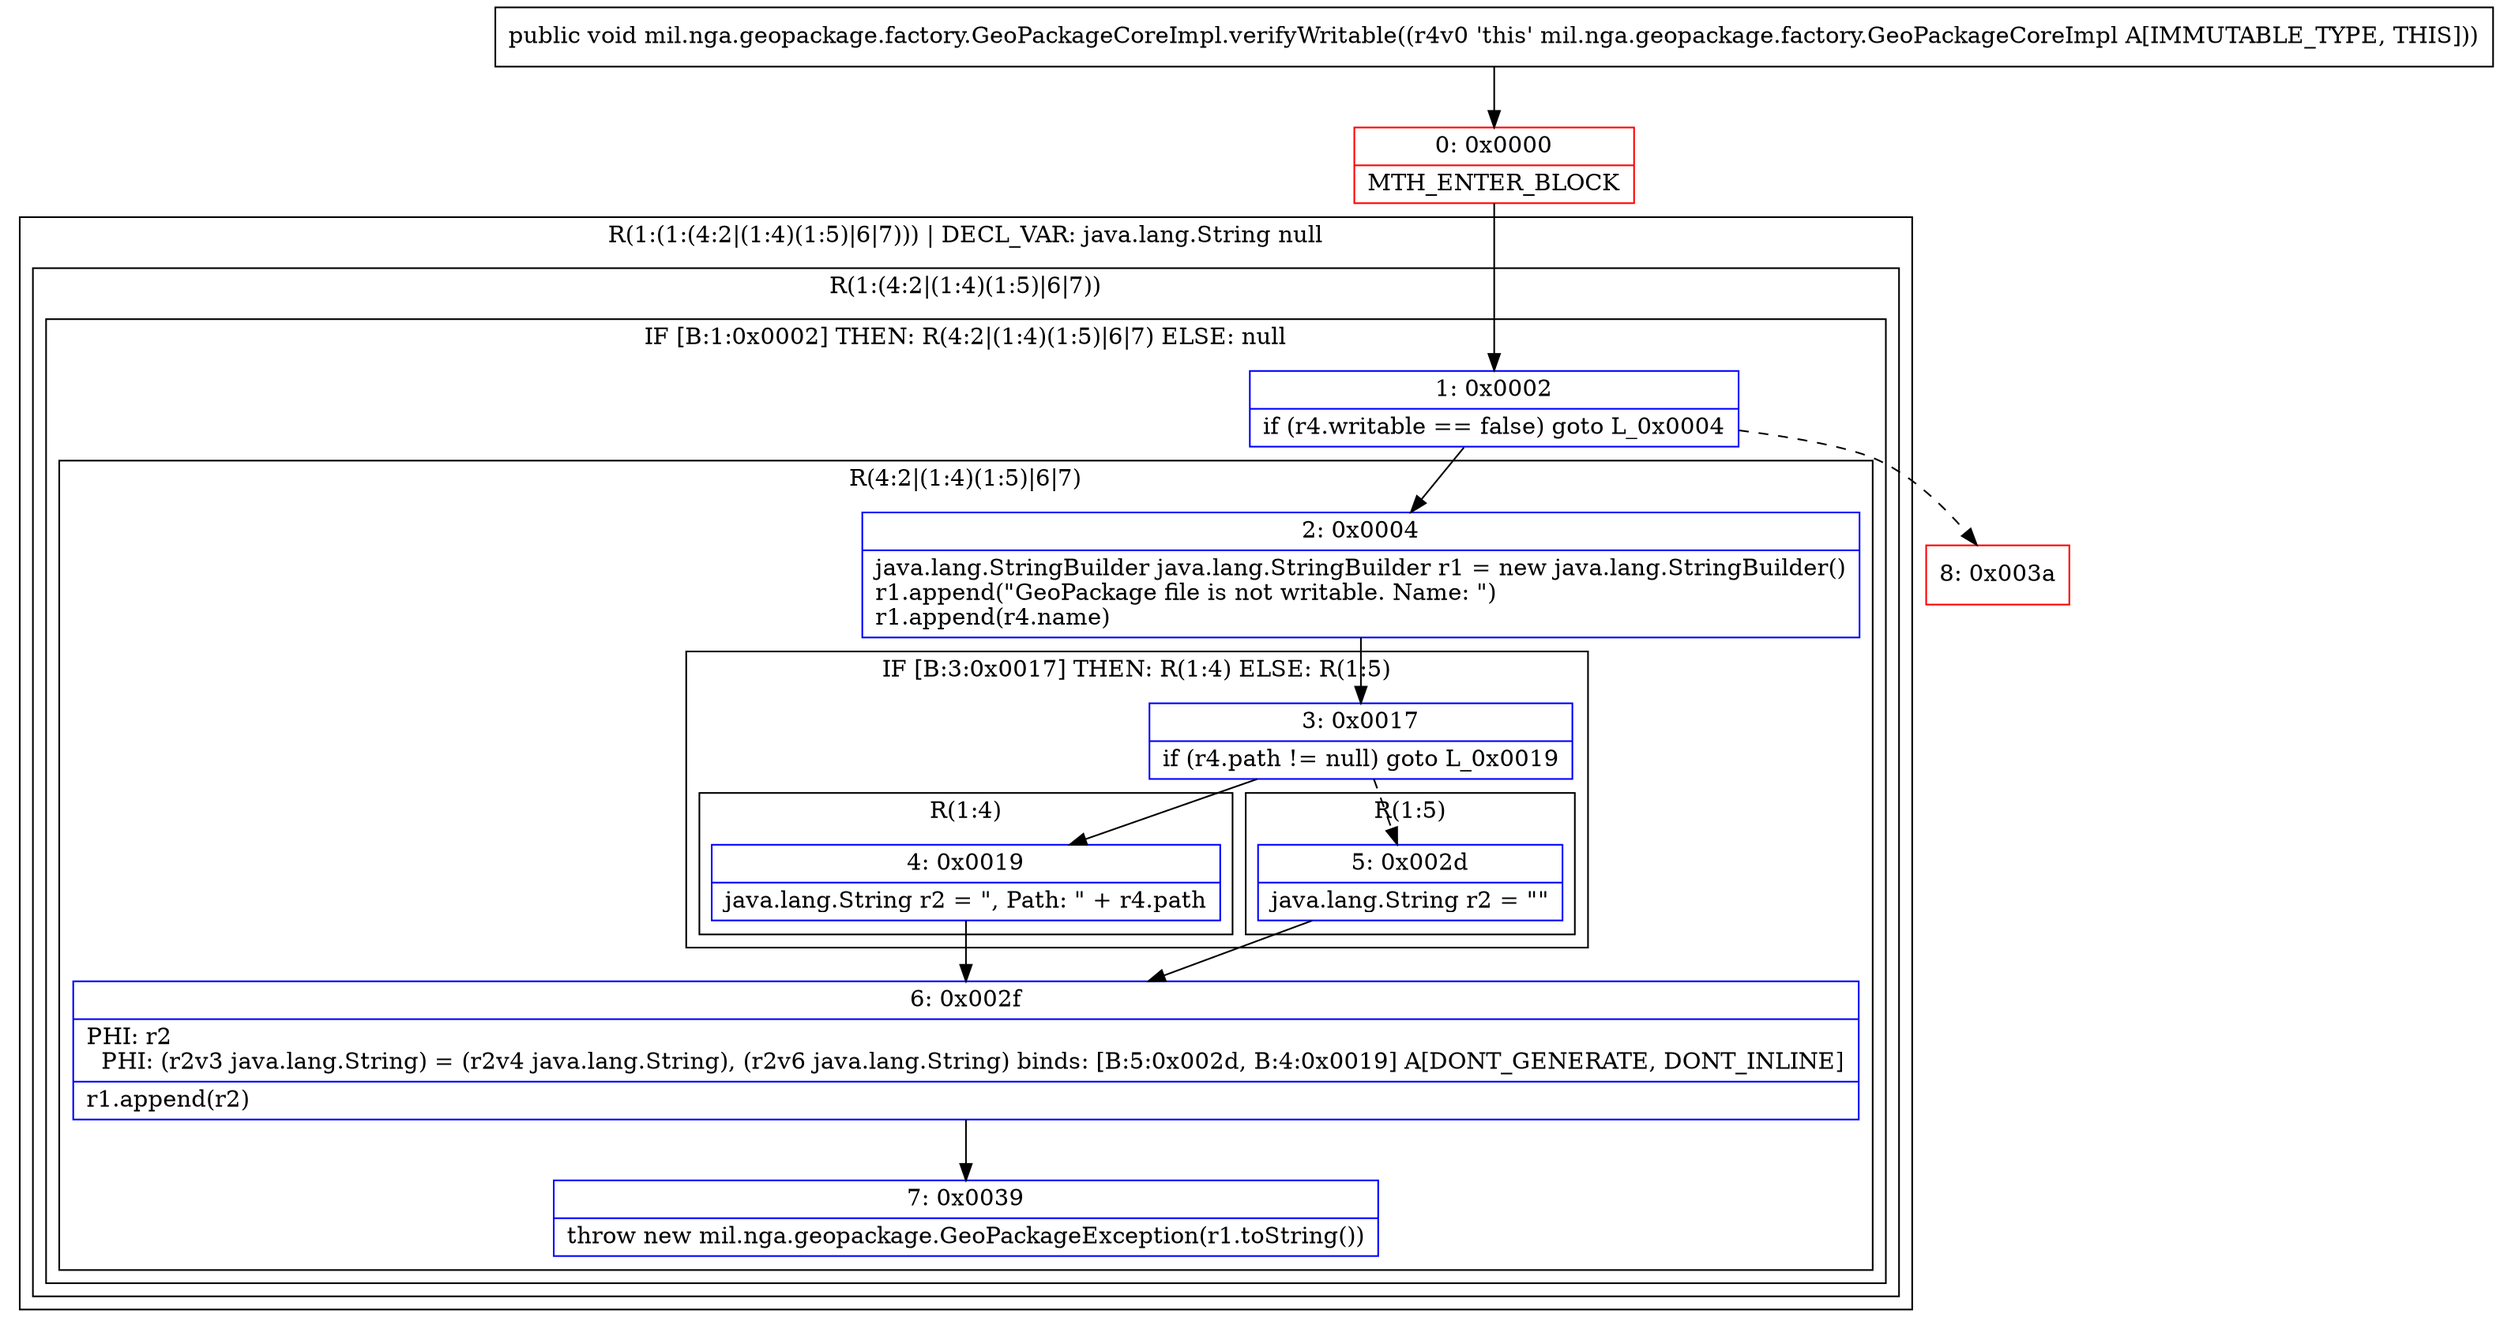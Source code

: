 digraph "CFG formil.nga.geopackage.factory.GeoPackageCoreImpl.verifyWritable()V" {
subgraph cluster_Region_880458488 {
label = "R(1:(1:(4:2|(1:4)(1:5)|6|7))) | DECL_VAR: java.lang.String null\l";
node [shape=record,color=blue];
subgraph cluster_Region_180780946 {
label = "R(1:(4:2|(1:4)(1:5)|6|7))";
node [shape=record,color=blue];
subgraph cluster_IfRegion_748121222 {
label = "IF [B:1:0x0002] THEN: R(4:2|(1:4)(1:5)|6|7) ELSE: null";
node [shape=record,color=blue];
Node_1 [shape=record,label="{1\:\ 0x0002|if (r4.writable == false) goto L_0x0004\l}"];
subgraph cluster_Region_663891439 {
label = "R(4:2|(1:4)(1:5)|6|7)";
node [shape=record,color=blue];
Node_2 [shape=record,label="{2\:\ 0x0004|java.lang.StringBuilder java.lang.StringBuilder r1 = new java.lang.StringBuilder()\lr1.append(\"GeoPackage file is not writable. Name: \")\lr1.append(r4.name)\l}"];
subgraph cluster_IfRegion_717551661 {
label = "IF [B:3:0x0017] THEN: R(1:4) ELSE: R(1:5)";
node [shape=record,color=blue];
Node_3 [shape=record,label="{3\:\ 0x0017|if (r4.path != null) goto L_0x0019\l}"];
subgraph cluster_Region_1584922780 {
label = "R(1:4)";
node [shape=record,color=blue];
Node_4 [shape=record,label="{4\:\ 0x0019|java.lang.String r2 = \", Path: \" + r4.path\l}"];
}
subgraph cluster_Region_789635727 {
label = "R(1:5)";
node [shape=record,color=blue];
Node_5 [shape=record,label="{5\:\ 0x002d|java.lang.String r2 = \"\"\l}"];
}
}
Node_6 [shape=record,label="{6\:\ 0x002f|PHI: r2 \l  PHI: (r2v3 java.lang.String) = (r2v4 java.lang.String), (r2v6 java.lang.String) binds: [B:5:0x002d, B:4:0x0019] A[DONT_GENERATE, DONT_INLINE]\l|r1.append(r2)\l}"];
Node_7 [shape=record,label="{7\:\ 0x0039|throw new mil.nga.geopackage.GeoPackageException(r1.toString())\l}"];
}
}
}
}
Node_0 [shape=record,color=red,label="{0\:\ 0x0000|MTH_ENTER_BLOCK\l}"];
Node_8 [shape=record,color=red,label="{8\:\ 0x003a}"];
MethodNode[shape=record,label="{public void mil.nga.geopackage.factory.GeoPackageCoreImpl.verifyWritable((r4v0 'this' mil.nga.geopackage.factory.GeoPackageCoreImpl A[IMMUTABLE_TYPE, THIS])) }"];
MethodNode -> Node_0;
Node_1 -> Node_2;
Node_1 -> Node_8[style=dashed];
Node_2 -> Node_3;
Node_3 -> Node_4;
Node_3 -> Node_5[style=dashed];
Node_4 -> Node_6;
Node_5 -> Node_6;
Node_6 -> Node_7;
Node_0 -> Node_1;
}

